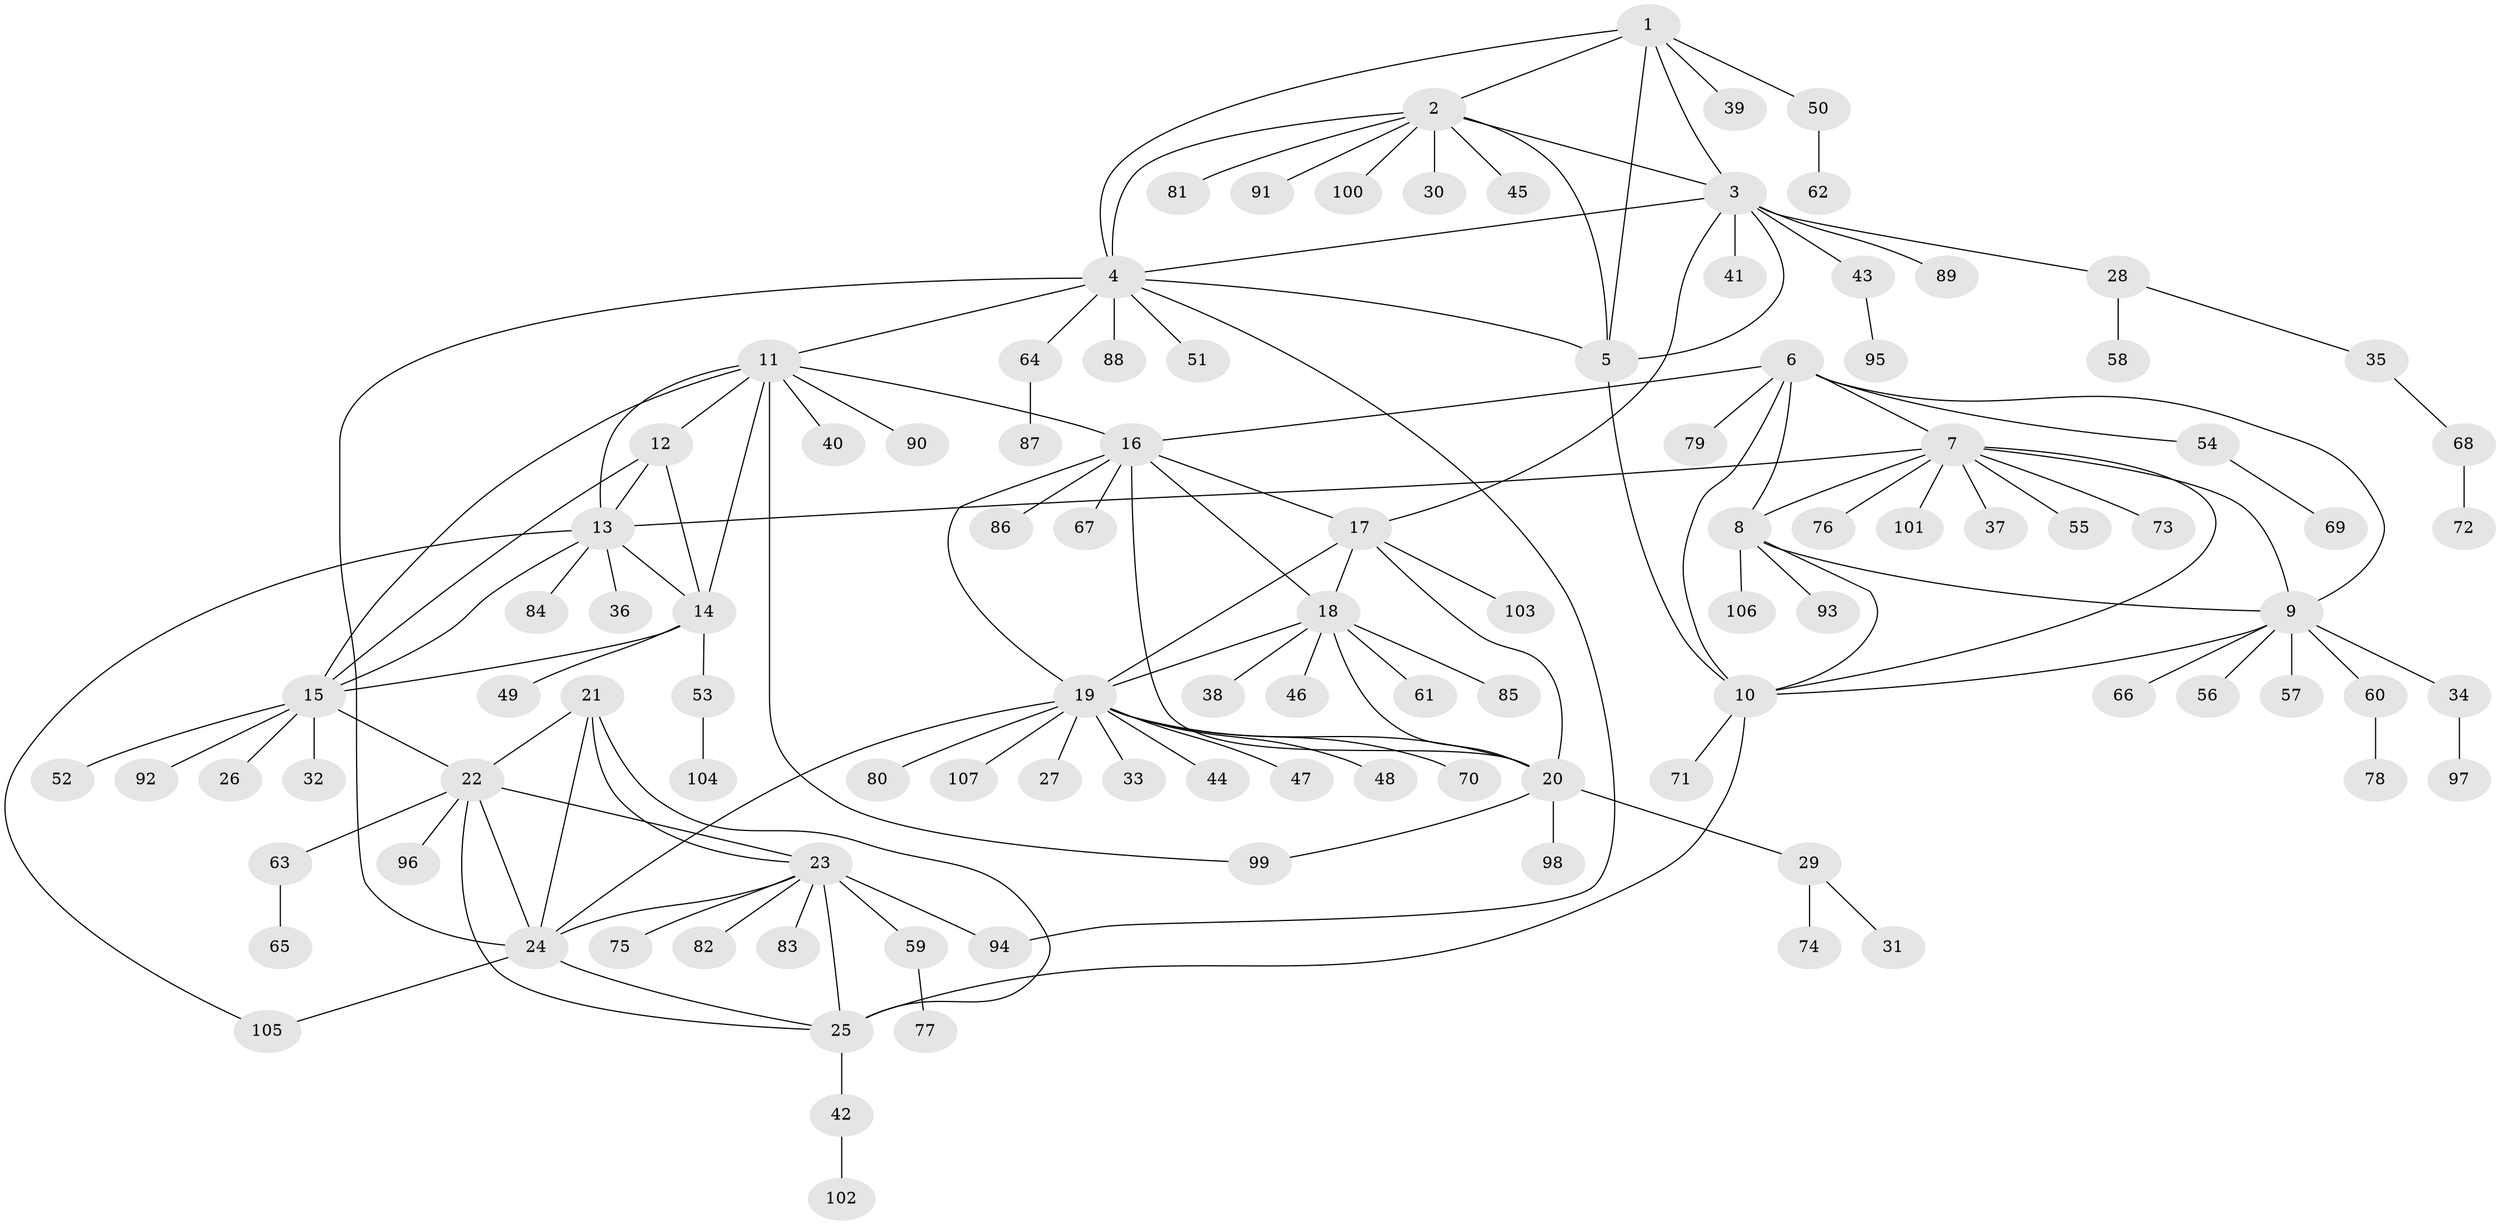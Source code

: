// coarse degree distribution, {6: 0.06172839506172839, 7: 0.04938271604938271, 8: 0.024691358024691357, 11: 0.012345679012345678, 4: 0.012345679012345678, 5: 0.04938271604938271, 10: 0.012345679012345678, 3: 0.012345679012345678, 15: 0.012345679012345678, 1: 0.6296296296296297, 2: 0.12345679012345678}
// Generated by graph-tools (version 1.1) at 2025/42/03/06/25 10:42:12]
// undirected, 107 vertices, 145 edges
graph export_dot {
graph [start="1"]
  node [color=gray90,style=filled];
  1;
  2;
  3;
  4;
  5;
  6;
  7;
  8;
  9;
  10;
  11;
  12;
  13;
  14;
  15;
  16;
  17;
  18;
  19;
  20;
  21;
  22;
  23;
  24;
  25;
  26;
  27;
  28;
  29;
  30;
  31;
  32;
  33;
  34;
  35;
  36;
  37;
  38;
  39;
  40;
  41;
  42;
  43;
  44;
  45;
  46;
  47;
  48;
  49;
  50;
  51;
  52;
  53;
  54;
  55;
  56;
  57;
  58;
  59;
  60;
  61;
  62;
  63;
  64;
  65;
  66;
  67;
  68;
  69;
  70;
  71;
  72;
  73;
  74;
  75;
  76;
  77;
  78;
  79;
  80;
  81;
  82;
  83;
  84;
  85;
  86;
  87;
  88;
  89;
  90;
  91;
  92;
  93;
  94;
  95;
  96;
  97;
  98;
  99;
  100;
  101;
  102;
  103;
  104;
  105;
  106;
  107;
  1 -- 2;
  1 -- 3;
  1 -- 4;
  1 -- 5;
  1 -- 39;
  1 -- 50;
  2 -- 3;
  2 -- 4;
  2 -- 5;
  2 -- 30;
  2 -- 45;
  2 -- 81;
  2 -- 91;
  2 -- 100;
  3 -- 4;
  3 -- 5;
  3 -- 17;
  3 -- 28;
  3 -- 41;
  3 -- 43;
  3 -- 89;
  4 -- 5;
  4 -- 11;
  4 -- 24;
  4 -- 51;
  4 -- 64;
  4 -- 88;
  4 -- 94;
  5 -- 10;
  6 -- 7;
  6 -- 8;
  6 -- 9;
  6 -- 10;
  6 -- 16;
  6 -- 54;
  6 -- 79;
  7 -- 8;
  7 -- 9;
  7 -- 10;
  7 -- 13;
  7 -- 37;
  7 -- 55;
  7 -- 73;
  7 -- 76;
  7 -- 101;
  8 -- 9;
  8 -- 10;
  8 -- 93;
  8 -- 106;
  9 -- 10;
  9 -- 34;
  9 -- 56;
  9 -- 57;
  9 -- 60;
  9 -- 66;
  10 -- 25;
  10 -- 71;
  11 -- 12;
  11 -- 13;
  11 -- 14;
  11 -- 15;
  11 -- 16;
  11 -- 40;
  11 -- 90;
  11 -- 99;
  12 -- 13;
  12 -- 14;
  12 -- 15;
  13 -- 14;
  13 -- 15;
  13 -- 36;
  13 -- 84;
  13 -- 105;
  14 -- 15;
  14 -- 49;
  14 -- 53;
  15 -- 22;
  15 -- 26;
  15 -- 32;
  15 -- 52;
  15 -- 92;
  16 -- 17;
  16 -- 18;
  16 -- 19;
  16 -- 20;
  16 -- 67;
  16 -- 86;
  17 -- 18;
  17 -- 19;
  17 -- 20;
  17 -- 103;
  18 -- 19;
  18 -- 20;
  18 -- 38;
  18 -- 46;
  18 -- 61;
  18 -- 85;
  19 -- 20;
  19 -- 24;
  19 -- 27;
  19 -- 33;
  19 -- 44;
  19 -- 47;
  19 -- 48;
  19 -- 70;
  19 -- 80;
  19 -- 107;
  20 -- 29;
  20 -- 98;
  20 -- 99;
  21 -- 22;
  21 -- 23;
  21 -- 24;
  21 -- 25;
  22 -- 23;
  22 -- 24;
  22 -- 25;
  22 -- 63;
  22 -- 96;
  23 -- 24;
  23 -- 25;
  23 -- 59;
  23 -- 75;
  23 -- 82;
  23 -- 83;
  23 -- 94;
  24 -- 25;
  24 -- 105;
  25 -- 42;
  28 -- 35;
  28 -- 58;
  29 -- 31;
  29 -- 74;
  34 -- 97;
  35 -- 68;
  42 -- 102;
  43 -- 95;
  50 -- 62;
  53 -- 104;
  54 -- 69;
  59 -- 77;
  60 -- 78;
  63 -- 65;
  64 -- 87;
  68 -- 72;
}
